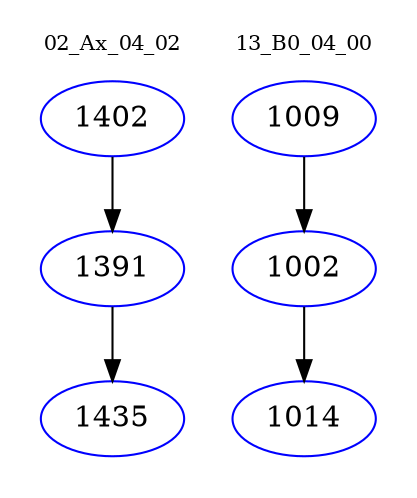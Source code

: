 digraph{
subgraph cluster_0 {
color = white
label = "02_Ax_04_02";
fontsize=10;
T0_1402 [label="1402", color="blue"]
T0_1402 -> T0_1391 [color="black"]
T0_1391 [label="1391", color="blue"]
T0_1391 -> T0_1435 [color="black"]
T0_1435 [label="1435", color="blue"]
}
subgraph cluster_1 {
color = white
label = "13_B0_04_00";
fontsize=10;
T1_1009 [label="1009", color="blue"]
T1_1009 -> T1_1002 [color="black"]
T1_1002 [label="1002", color="blue"]
T1_1002 -> T1_1014 [color="black"]
T1_1014 [label="1014", color="blue"]
}
}
